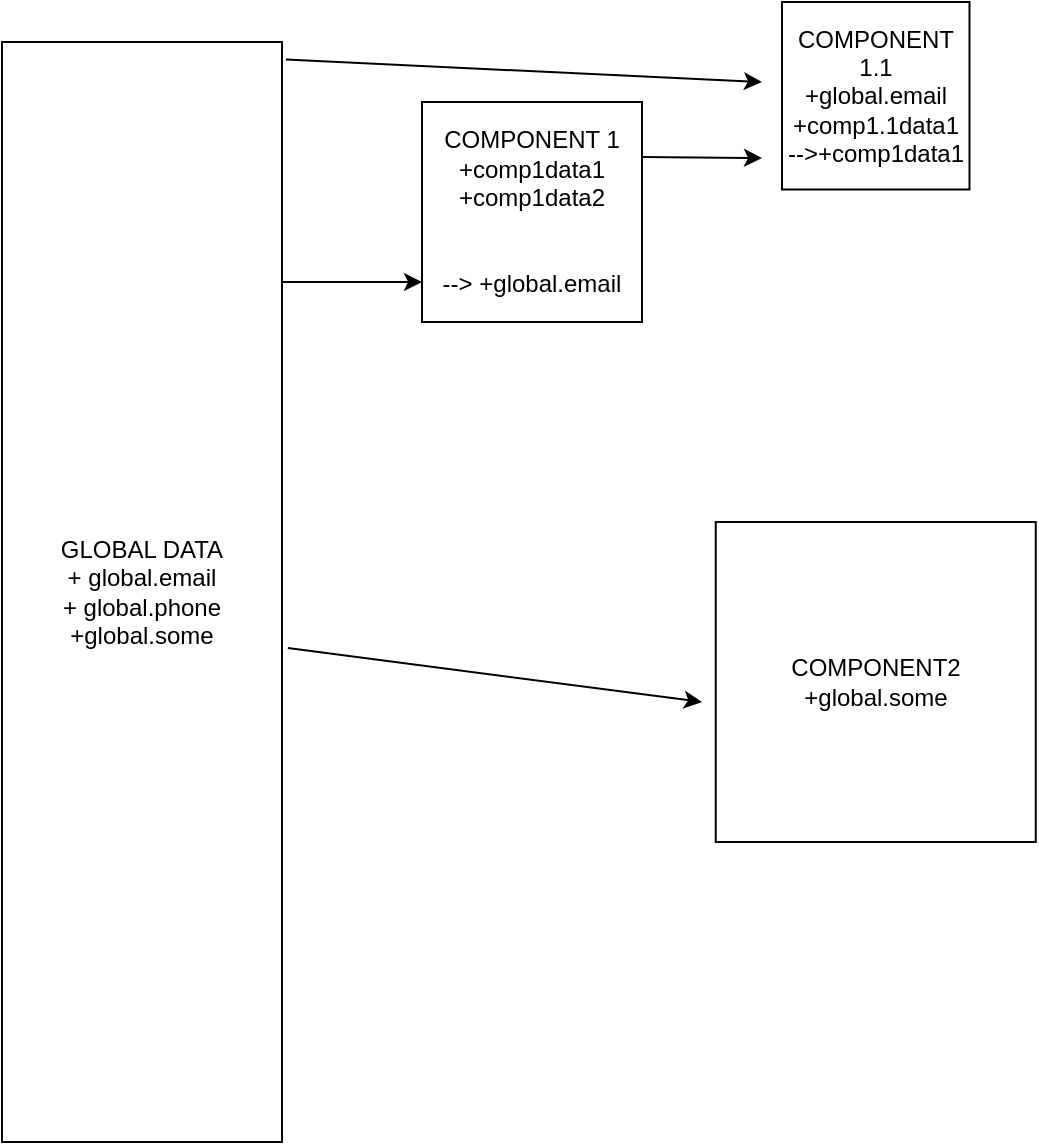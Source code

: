 <mxfile version="22.0.0" type="github">
  <diagram name="Page-1" id="wHc2jCAraRP2GwJG6127">
    <mxGraphModel dx="894" dy="649" grid="1" gridSize="10" guides="1" tooltips="1" connect="1" arrows="1" fold="1" page="1" pageScale="1" pageWidth="850" pageHeight="1100" math="0" shadow="0">
      <root>
        <mxCell id="0" />
        <mxCell id="1" parent="0" />
        <mxCell id="rE5Kj0M8CEyOqBe85gKx-1" value="GLOBAL DATA&lt;br&gt;+ global.email&lt;br&gt;+ global.phone&lt;br&gt;+global.some" style="rounded=0;whiteSpace=wrap;html=1;" parent="1" vertex="1">
          <mxGeometry x="30" y="30" width="140" height="550" as="geometry" />
        </mxCell>
        <mxCell id="c1Y-bfJMXIRgOrsBISyG-1" value="COMPONENT 1&lt;br&gt;+comp1data1&lt;br&gt;+comp1data2&lt;br&gt;&lt;br&gt;&lt;br&gt;--&amp;gt; +global.email" style="whiteSpace=wrap;html=1;aspect=fixed;" vertex="1" parent="1">
          <mxGeometry x="240" y="60" width="110" height="110" as="geometry" />
        </mxCell>
        <mxCell id="c1Y-bfJMXIRgOrsBISyG-2" value="" style="endArrow=classic;html=1;rounded=0;" edge="1" parent="1">
          <mxGeometry width="50" height="50" relative="1" as="geometry">
            <mxPoint x="170" y="150" as="sourcePoint" />
            <mxPoint x="240" y="150" as="targetPoint" />
          </mxGeometry>
        </mxCell>
        <mxCell id="c1Y-bfJMXIRgOrsBISyG-3" value="COMPONENT 1.1&lt;br&gt;+global.email&lt;br&gt;+comp1.1data1&lt;br&gt;--&amp;gt;+comp1data1" style="whiteSpace=wrap;html=1;aspect=fixed;" vertex="1" parent="1">
          <mxGeometry x="420" y="10" width="93.75" height="93.75" as="geometry" />
        </mxCell>
        <mxCell id="c1Y-bfJMXIRgOrsBISyG-5" value="" style="endArrow=classic;html=1;rounded=0;exitX=1;exitY=0.25;exitDx=0;exitDy=0;" edge="1" parent="1" source="c1Y-bfJMXIRgOrsBISyG-1">
          <mxGeometry width="50" height="50" relative="1" as="geometry">
            <mxPoint x="400" y="360" as="sourcePoint" />
            <mxPoint x="410" y="88" as="targetPoint" />
          </mxGeometry>
        </mxCell>
        <mxCell id="c1Y-bfJMXIRgOrsBISyG-7" value="" style="endArrow=classic;html=1;rounded=0;exitX=1.014;exitY=0.016;exitDx=0;exitDy=0;exitPerimeter=0;" edge="1" parent="1" source="rE5Kj0M8CEyOqBe85gKx-1">
          <mxGeometry width="50" height="50" relative="1" as="geometry">
            <mxPoint x="400" y="360" as="sourcePoint" />
            <mxPoint x="410" y="50" as="targetPoint" />
          </mxGeometry>
        </mxCell>
        <mxCell id="c1Y-bfJMXIRgOrsBISyG-8" value="COMPONENT2&lt;br&gt;+global.some" style="whiteSpace=wrap;html=1;aspect=fixed;" vertex="1" parent="1">
          <mxGeometry x="386.87" y="270" width="160" height="160" as="geometry" />
        </mxCell>
        <mxCell id="c1Y-bfJMXIRgOrsBISyG-11" value="" style="endArrow=classic;html=1;rounded=0;exitX=1.021;exitY=0.551;exitDx=0;exitDy=0;exitPerimeter=0;" edge="1" parent="1" source="rE5Kj0M8CEyOqBe85gKx-1">
          <mxGeometry width="50" height="50" relative="1" as="geometry">
            <mxPoint x="400" y="360" as="sourcePoint" />
            <mxPoint x="380" y="360" as="targetPoint" />
          </mxGeometry>
        </mxCell>
      </root>
    </mxGraphModel>
  </diagram>
</mxfile>
